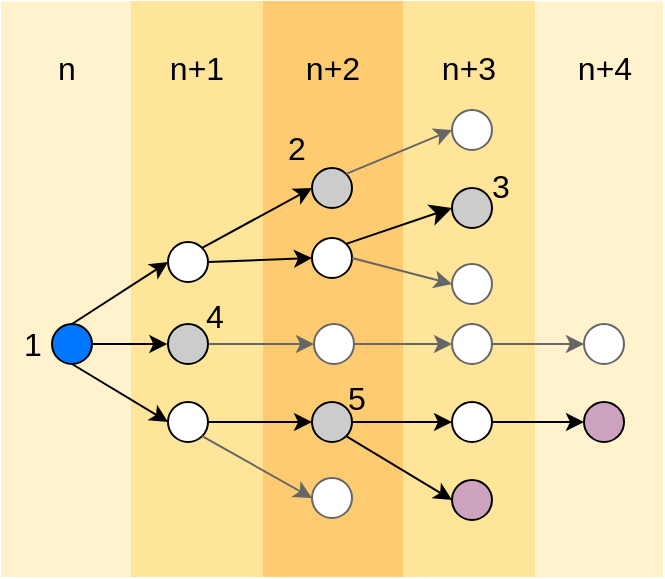 <mxfile version="21.3.2" type="github">
  <diagram name="第 1 页" id="HGf4OLoW3zUiOZIQQPPL">
    <mxGraphModel dx="1354" dy="1044" grid="0" gridSize="10" guides="1" tooltips="1" connect="1" arrows="1" fold="1" page="0" pageScale="1" pageWidth="827" pageHeight="1169" math="0" shadow="0">
      <root>
        <mxCell id="0" />
        <mxCell id="1" parent="0" />
        <mxCell id="0hoJdStIDzNMqkLMMBlC-81" value="" style="swimlane;startSize=0;fontSize=16;strokeColor=#FFF2CC;fillColor=#FFFCE0;glass=1;fillStyle=auto;gradientColor=none;swimlaneFillColor=#FFF2CC;" parent="1" vertex="1">
          <mxGeometry x="122" y="-2" width="64" height="287" as="geometry" />
        </mxCell>
        <mxCell id="0hoJdStIDzNMqkLMMBlC-88" value="n+4" style="text;html=1;strokeColor=none;fillColor=none;align=center;verticalAlign=middle;whiteSpace=wrap;rounded=0;fontSize=16;" parent="0hoJdStIDzNMqkLMMBlC-81" vertex="1">
          <mxGeometry x="19.5" y="17.5" width="31" height="30" as="geometry" />
        </mxCell>
        <mxCell id="0hoJdStIDzNMqkLMMBlC-57" value="" style="ellipse;whiteSpace=wrap;html=1;aspect=fixed;fontSize=16;fillColor=#CDA2BE;" parent="0hoJdStIDzNMqkLMMBlC-81" vertex="1">
          <mxGeometry x="25" y="200" width="20" height="20" as="geometry" />
        </mxCell>
        <mxCell id="0hoJdStIDzNMqkLMMBlC-80" value="" style="swimlane;startSize=0;fontSize=16;strokeColor=#FFE599;swimlaneFillColor=#FFE599;" parent="1" vertex="1">
          <mxGeometry x="56" y="-2" width="66" height="287" as="geometry" />
        </mxCell>
        <mxCell id="0hoJdStIDzNMqkLMMBlC-87" value="n+3" style="text;html=1;strokeColor=none;fillColor=none;align=center;verticalAlign=middle;whiteSpace=wrap;rounded=0;fontSize=16;" parent="0hoJdStIDzNMqkLMMBlC-80" vertex="1">
          <mxGeometry x="17.5" y="17.5" width="31" height="30" as="geometry" />
        </mxCell>
        <mxCell id="0hoJdStIDzNMqkLMMBlC-48" value="" style="ellipse;whiteSpace=wrap;html=1;aspect=fixed;fontSize=16;strokeColor=#666666;" parent="0hoJdStIDzNMqkLMMBlC-80" vertex="1">
          <mxGeometry x="25" y="131" width="20" height="20" as="geometry" />
        </mxCell>
        <mxCell id="0hoJdStIDzNMqkLMMBlC-37" value="" style="ellipse;whiteSpace=wrap;html=1;aspect=fixed;fontSize=16;fillColor=#CDA2BE;" parent="0hoJdStIDzNMqkLMMBlC-80" vertex="1">
          <mxGeometry x="25" y="239" width="20" height="20" as="geometry" />
        </mxCell>
        <mxCell id="0hoJdStIDzNMqkLMMBlC-51" value="" style="ellipse;whiteSpace=wrap;html=1;aspect=fixed;fontSize=16;strokeColor=#666666;" parent="0hoJdStIDzNMqkLMMBlC-80" vertex="1">
          <mxGeometry x="25" y="54" width="20" height="20" as="geometry" />
        </mxCell>
        <mxCell id="0hoJdStIDzNMqkLMMBlC-38" value="" style="ellipse;whiteSpace=wrap;html=1;aspect=fixed;fontSize=16;fillColor=#FFFFFF;" parent="0hoJdStIDzNMqkLMMBlC-80" vertex="1">
          <mxGeometry x="25" y="200" width="20" height="20" as="geometry" />
        </mxCell>
        <mxCell id="0hoJdStIDzNMqkLMMBlC-49" value="" style="ellipse;whiteSpace=wrap;html=1;aspect=fixed;fontSize=16;fillColor=#CCCCCC;" parent="0hoJdStIDzNMqkLMMBlC-80" vertex="1">
          <mxGeometry x="25" y="93" width="20" height="20" as="geometry" />
        </mxCell>
        <mxCell id="0hoJdStIDzNMqkLMMBlC-62" value="3" style="text;html=1;strokeColor=none;fillColor=none;align=center;verticalAlign=middle;whiteSpace=wrap;rounded=0;fontSize=16;" parent="0hoJdStIDzNMqkLMMBlC-80" vertex="1">
          <mxGeometry x="36" y="81" width="27" height="21" as="geometry" />
        </mxCell>
        <mxCell id="0hoJdStIDzNMqkLMMBlC-77" value="" style="swimlane;startSize=0;fontSize=16;strokeColor=#FFCB70;fillColor=#FFB570;swimlaneFillColor=#FFCB70;" parent="1" vertex="1">
          <mxGeometry x="-14" y="-2" width="70" height="287" as="geometry" />
        </mxCell>
        <mxCell id="0hoJdStIDzNMqkLMMBlC-86" value="n+2" style="text;html=1;strokeColor=none;fillColor=none;align=center;verticalAlign=middle;whiteSpace=wrap;rounded=0;fontSize=16;" parent="0hoJdStIDzNMqkLMMBlC-77" vertex="1">
          <mxGeometry x="19.5" y="17.5" width="31" height="30" as="geometry" />
        </mxCell>
        <mxCell id="0hoJdStIDzNMqkLMMBlC-32" value="" style="ellipse;whiteSpace=wrap;html=1;aspect=fixed;fontSize=16;strokeColor=#666666;" parent="0hoJdStIDzNMqkLMMBlC-77" vertex="1">
          <mxGeometry x="25" y="238" width="20" height="20" as="geometry" />
        </mxCell>
        <mxCell id="0hoJdStIDzNMqkLMMBlC-33" value="" style="ellipse;whiteSpace=wrap;html=1;aspect=fixed;fontSize=16;fillColor=#CCCCCC;" parent="0hoJdStIDzNMqkLMMBlC-77" vertex="1">
          <mxGeometry x="25" y="200" width="20" height="20" as="geometry" />
        </mxCell>
        <mxCell id="0hoJdStIDzNMqkLMMBlC-27" value="" style="ellipse;whiteSpace=wrap;html=1;aspect=fixed;fontSize=16;" parent="0hoJdStIDzNMqkLMMBlC-77" vertex="1">
          <mxGeometry x="25" y="118" width="20" height="20" as="geometry" />
        </mxCell>
        <mxCell id="0hoJdStIDzNMqkLMMBlC-9" value="" style="ellipse;whiteSpace=wrap;html=1;aspect=fixed;fontSize=16;fillColor=#CCCCCC;" parent="0hoJdStIDzNMqkLMMBlC-77" vertex="1">
          <mxGeometry x="25" y="83" width="20" height="20" as="geometry" />
        </mxCell>
        <mxCell id="0hoJdStIDzNMqkLMMBlC-61" value="2" style="text;html=1;strokeColor=none;fillColor=none;align=center;verticalAlign=middle;whiteSpace=wrap;rounded=0;fontSize=16;" parent="0hoJdStIDzNMqkLMMBlC-77" vertex="1">
          <mxGeometry x="4" y="62" width="27" height="21" as="geometry" />
        </mxCell>
        <mxCell id="0hoJdStIDzNMqkLMMBlC-64" value="5" style="text;html=1;strokeColor=none;fillColor=none;align=center;verticalAlign=middle;whiteSpace=wrap;rounded=0;fontSize=16;" parent="0hoJdStIDzNMqkLMMBlC-77" vertex="1">
          <mxGeometry x="34" y="187" width="27" height="21" as="geometry" />
        </mxCell>
        <mxCell id="0hoJdStIDzNMqkLMMBlC-76" value="" style="swimlane;startSize=0;fontSize=16;strokeColor=#FFE599;swimlaneFillColor=#FFE599;" parent="1" vertex="1">
          <mxGeometry x="-80" y="-2" width="66" height="287" as="geometry" />
        </mxCell>
        <mxCell id="0hoJdStIDzNMqkLMMBlC-85" value="n+1" style="text;html=1;strokeColor=none;fillColor=none;align=center;verticalAlign=middle;whiteSpace=wrap;rounded=0;fontSize=16;" parent="0hoJdStIDzNMqkLMMBlC-76" vertex="1">
          <mxGeometry x="17.5" y="17.5" width="31" height="30" as="geometry" />
        </mxCell>
        <mxCell id="0hoJdStIDzNMqkLMMBlC-5" value="" style="ellipse;whiteSpace=wrap;html=1;aspect=fixed;fontSize=16;" parent="0hoJdStIDzNMqkLMMBlC-76" vertex="1">
          <mxGeometry x="19" y="200" width="20" height="20" as="geometry" />
        </mxCell>
        <mxCell id="0hoJdStIDzNMqkLMMBlC-2" value="" style="ellipse;whiteSpace=wrap;html=1;aspect=fixed;fontSize=16;" parent="0hoJdStIDzNMqkLMMBlC-76" vertex="1">
          <mxGeometry x="19" y="120" width="20" height="20" as="geometry" />
        </mxCell>
        <mxCell id="0hoJdStIDzNMqkLMMBlC-63" value="4" style="text;html=1;strokeColor=none;fillColor=none;align=center;verticalAlign=middle;whiteSpace=wrap;rounded=0;fontSize=16;" parent="0hoJdStIDzNMqkLMMBlC-76" vertex="1">
          <mxGeometry x="29" y="146" width="27" height="21" as="geometry" />
        </mxCell>
        <mxCell id="0hoJdStIDzNMqkLMMBlC-70" value="" style="swimlane;startSize=0;fontSize=16;strokeColor=#FFF2CC;fillColor=#FFFCE0;glass=1;fillStyle=auto;gradientColor=none;swimlaneFillColor=#FFF2CC;" parent="1" vertex="1">
          <mxGeometry x="-144" y="-2" width="64" height="287" as="geometry" />
        </mxCell>
        <mxCell id="0hoJdStIDzNMqkLMMBlC-84" value="n" style="text;html=1;strokeColor=none;fillColor=none;align=center;verticalAlign=middle;whiteSpace=wrap;rounded=0;fontSize=16;" parent="0hoJdStIDzNMqkLMMBlC-70" vertex="1">
          <mxGeometry x="16.5" y="17.5" width="31" height="30" as="geometry" />
        </mxCell>
        <mxCell id="0hoJdStIDzNMqkLMMBlC-60" value="1" style="text;html=1;strokeColor=none;fillColor=none;align=center;verticalAlign=middle;whiteSpace=wrap;rounded=0;fontSize=16;" parent="0hoJdStIDzNMqkLMMBlC-70" vertex="1">
          <mxGeometry x="2" y="160" width="27" height="21" as="geometry" />
        </mxCell>
        <mxCell id="0hoJdStIDzNMqkLMMBlC-6" style="edgeStyle=none;curved=1;rounded=0;orthogonalLoop=1;jettySize=auto;html=1;exitX=0.5;exitY=0;exitDx=0;exitDy=0;entryX=0;entryY=0.5;entryDx=0;entryDy=0;fontSize=12;startSize=8;endSize=6;" parent="1" source="0hoJdStIDzNMqkLMMBlC-1" target="0hoJdStIDzNMqkLMMBlC-2" edge="1">
          <mxGeometry relative="1" as="geometry" />
        </mxCell>
        <mxCell id="0hoJdStIDzNMqkLMMBlC-7" style="edgeStyle=none;curved=1;rounded=0;orthogonalLoop=1;jettySize=auto;html=1;exitX=1;exitY=0.5;exitDx=0;exitDy=0;fontSize=12;startSize=8;endSize=6;" parent="1" source="0hoJdStIDzNMqkLMMBlC-1" edge="1">
          <mxGeometry relative="1" as="geometry">
            <mxPoint x="-61.333" y="169" as="targetPoint" />
          </mxGeometry>
        </mxCell>
        <mxCell id="0hoJdStIDzNMqkLMMBlC-8" style="edgeStyle=none;curved=1;rounded=0;orthogonalLoop=1;jettySize=auto;html=1;exitX=0.5;exitY=1;exitDx=0;exitDy=0;entryX=0;entryY=0.5;entryDx=0;entryDy=0;fontSize=12;startSize=8;endSize=6;" parent="1" source="0hoJdStIDzNMqkLMMBlC-1" target="0hoJdStIDzNMqkLMMBlC-5" edge="1">
          <mxGeometry relative="1" as="geometry" />
        </mxCell>
        <mxCell id="0hoJdStIDzNMqkLMMBlC-1" value="" style="ellipse;whiteSpace=wrap;html=1;aspect=fixed;fontSize=16;fillColor=#0077FF;" parent="1" vertex="1">
          <mxGeometry x="-119" y="159" width="20" height="20" as="geometry" />
        </mxCell>
        <mxCell id="0hoJdStIDzNMqkLMMBlC-28" style="edgeStyle=none;curved=1;rounded=0;orthogonalLoop=1;jettySize=auto;html=1;exitX=1;exitY=0;exitDx=0;exitDy=0;entryX=0;entryY=0.5;entryDx=0;entryDy=0;fontSize=12;startSize=8;endSize=6;" parent="1" source="0hoJdStIDzNMqkLMMBlC-2" target="0hoJdStIDzNMqkLMMBlC-9" edge="1">
          <mxGeometry relative="1" as="geometry" />
        </mxCell>
        <mxCell id="0hoJdStIDzNMqkLMMBlC-29" style="edgeStyle=none;curved=1;rounded=0;orthogonalLoop=1;jettySize=auto;html=1;exitX=1;exitY=0.5;exitDx=0;exitDy=0;entryX=0;entryY=0.5;entryDx=0;entryDy=0;fontSize=12;startSize=8;endSize=6;" parent="1" source="0hoJdStIDzNMqkLMMBlC-2" target="0hoJdStIDzNMqkLMMBlC-27" edge="1">
          <mxGeometry relative="1" as="geometry" />
        </mxCell>
        <mxCell id="0hoJdStIDzNMqkLMMBlC-34" style="edgeStyle=none;curved=1;rounded=0;orthogonalLoop=1;jettySize=auto;html=1;exitX=1;exitY=0.5;exitDx=0;exitDy=0;entryX=0;entryY=0.5;entryDx=0;entryDy=0;fontSize=12;startSize=8;endSize=6;strokeColor=#666666;" parent="1" source="0hoJdStIDzNMqkLMMBlC-3" target="0hoJdStIDzNMqkLMMBlC-31" edge="1">
          <mxGeometry relative="1" as="geometry" />
        </mxCell>
        <mxCell id="0hoJdStIDzNMqkLMMBlC-3" value="" style="ellipse;whiteSpace=wrap;html=1;aspect=fixed;fontSize=16;fillColor=#CCCCCC;" parent="1" vertex="1">
          <mxGeometry x="-61" y="159" width="20" height="20" as="geometry" />
        </mxCell>
        <mxCell id="0hoJdStIDzNMqkLMMBlC-35" style="edgeStyle=none;curved=1;rounded=0;orthogonalLoop=1;jettySize=auto;html=1;exitX=1;exitY=0.5;exitDx=0;exitDy=0;entryX=0;entryY=0.5;entryDx=0;entryDy=0;fontSize=12;startSize=8;endSize=6;" parent="1" source="0hoJdStIDzNMqkLMMBlC-5" target="0hoJdStIDzNMqkLMMBlC-33" edge="1">
          <mxGeometry relative="1" as="geometry" />
        </mxCell>
        <mxCell id="0hoJdStIDzNMqkLMMBlC-36" style="edgeStyle=none;curved=1;rounded=0;orthogonalLoop=1;jettySize=auto;html=1;exitX=1;exitY=1;exitDx=0;exitDy=0;entryX=0;entryY=0.5;entryDx=0;entryDy=0;fontSize=12;startSize=8;endSize=6;strokeColor=#666666;" parent="1" source="0hoJdStIDzNMqkLMMBlC-5" target="0hoJdStIDzNMqkLMMBlC-32" edge="1">
          <mxGeometry relative="1" as="geometry" />
        </mxCell>
        <mxCell id="0hoJdStIDzNMqkLMMBlC-54" style="edgeStyle=none;curved=1;rounded=0;orthogonalLoop=1;jettySize=auto;html=1;exitX=1;exitY=0;exitDx=0;exitDy=0;entryX=0;entryY=0.5;entryDx=0;entryDy=0;fontSize=12;startSize=8;endSize=6;strokeColor=#666666;" parent="1" source="0hoJdStIDzNMqkLMMBlC-9" target="0hoJdStIDzNMqkLMMBlC-51" edge="1">
          <mxGeometry relative="1" as="geometry" />
        </mxCell>
        <mxCell id="0hoJdStIDzNMqkLMMBlC-56" style="edgeStyle=none;curved=1;rounded=0;orthogonalLoop=1;jettySize=auto;html=1;exitX=1;exitY=0.5;exitDx=0;exitDy=0;entryX=0;entryY=0.5;entryDx=0;entryDy=0;fontSize=12;startSize=8;endSize=6;strokeColor=#666666;" parent="1" source="0hoJdStIDzNMqkLMMBlC-27" target="0hoJdStIDzNMqkLMMBlC-48" edge="1">
          <mxGeometry relative="1" as="geometry" />
        </mxCell>
        <mxCell id="0hoJdStIDzNMqkLMMBlC-89" style="edgeStyle=none;curved=1;rounded=0;orthogonalLoop=1;jettySize=auto;html=1;exitX=1;exitY=0;exitDx=0;exitDy=0;entryX=0;entryY=0.5;entryDx=0;entryDy=0;fontSize=12;startSize=8;endSize=8;" parent="1" source="0hoJdStIDzNMqkLMMBlC-27" target="0hoJdStIDzNMqkLMMBlC-49" edge="1">
          <mxGeometry relative="1" as="geometry" />
        </mxCell>
        <mxCell id="0hoJdStIDzNMqkLMMBlC-44" style="edgeStyle=none;curved=1;rounded=0;orthogonalLoop=1;jettySize=auto;html=1;exitX=1;exitY=0.5;exitDx=0;exitDy=0;entryX=0;entryY=0.5;entryDx=0;entryDy=0;fontSize=12;startSize=8;endSize=6;strokeColor=#666666;" parent="1" source="0hoJdStIDzNMqkLMMBlC-31" target="0hoJdStIDzNMqkLMMBlC-42" edge="1">
          <mxGeometry relative="1" as="geometry" />
        </mxCell>
        <mxCell id="0hoJdStIDzNMqkLMMBlC-31" value="" style="ellipse;whiteSpace=wrap;html=1;aspect=fixed;fontSize=16;strokeColor=#666666;" parent="1" vertex="1">
          <mxGeometry x="12" y="159" width="20" height="20" as="geometry" />
        </mxCell>
        <mxCell id="0hoJdStIDzNMqkLMMBlC-40" style="edgeStyle=none;curved=1;rounded=0;orthogonalLoop=1;jettySize=auto;html=1;exitX=1;exitY=0.5;exitDx=0;exitDy=0;entryX=0;entryY=0.5;entryDx=0;entryDy=0;fontSize=12;startSize=8;endSize=6;" parent="1" source="0hoJdStIDzNMqkLMMBlC-33" target="0hoJdStIDzNMqkLMMBlC-38" edge="1">
          <mxGeometry relative="1" as="geometry" />
        </mxCell>
        <mxCell id="0hoJdStIDzNMqkLMMBlC-41" style="edgeStyle=none;curved=1;rounded=0;orthogonalLoop=1;jettySize=auto;html=1;exitX=1;exitY=1;exitDx=0;exitDy=0;entryX=0;entryY=0.5;entryDx=0;entryDy=0;fontSize=12;startSize=8;endSize=6;" parent="1" source="0hoJdStIDzNMqkLMMBlC-33" target="0hoJdStIDzNMqkLMMBlC-37" edge="1">
          <mxGeometry relative="1" as="geometry" />
        </mxCell>
        <mxCell id="0hoJdStIDzNMqkLMMBlC-59" style="edgeStyle=none;curved=1;rounded=0;orthogonalLoop=1;jettySize=auto;html=1;exitX=1;exitY=0.5;exitDx=0;exitDy=0;entryX=0;entryY=0.5;entryDx=0;entryDy=0;fontSize=12;startSize=8;endSize=6;" parent="1" source="0hoJdStIDzNMqkLMMBlC-38" target="0hoJdStIDzNMqkLMMBlC-57" edge="1">
          <mxGeometry relative="1" as="geometry" />
        </mxCell>
        <mxCell id="0hoJdStIDzNMqkLMMBlC-47" style="edgeStyle=none;curved=1;rounded=0;orthogonalLoop=1;jettySize=auto;html=1;exitX=1;exitY=0.5;exitDx=0;exitDy=0;entryX=0;entryY=0.5;entryDx=0;entryDy=0;fontSize=12;startSize=8;endSize=6;strokeColor=#666666;" parent="1" source="0hoJdStIDzNMqkLMMBlC-42" target="0hoJdStIDzNMqkLMMBlC-46" edge="1">
          <mxGeometry relative="1" as="geometry" />
        </mxCell>
        <mxCell id="0hoJdStIDzNMqkLMMBlC-42" value="" style="ellipse;whiteSpace=wrap;html=1;aspect=fixed;fontSize=16;strokeColor=#666666;" parent="1" vertex="1">
          <mxGeometry x="81" y="159" width="20" height="20" as="geometry" />
        </mxCell>
        <mxCell id="0hoJdStIDzNMqkLMMBlC-46" value="" style="ellipse;whiteSpace=wrap;html=1;aspect=fixed;fontSize=16;strokeColor=#666666;" parent="1" vertex="1">
          <mxGeometry x="147" y="159" width="20" height="20" as="geometry" />
        </mxCell>
      </root>
    </mxGraphModel>
  </diagram>
</mxfile>
